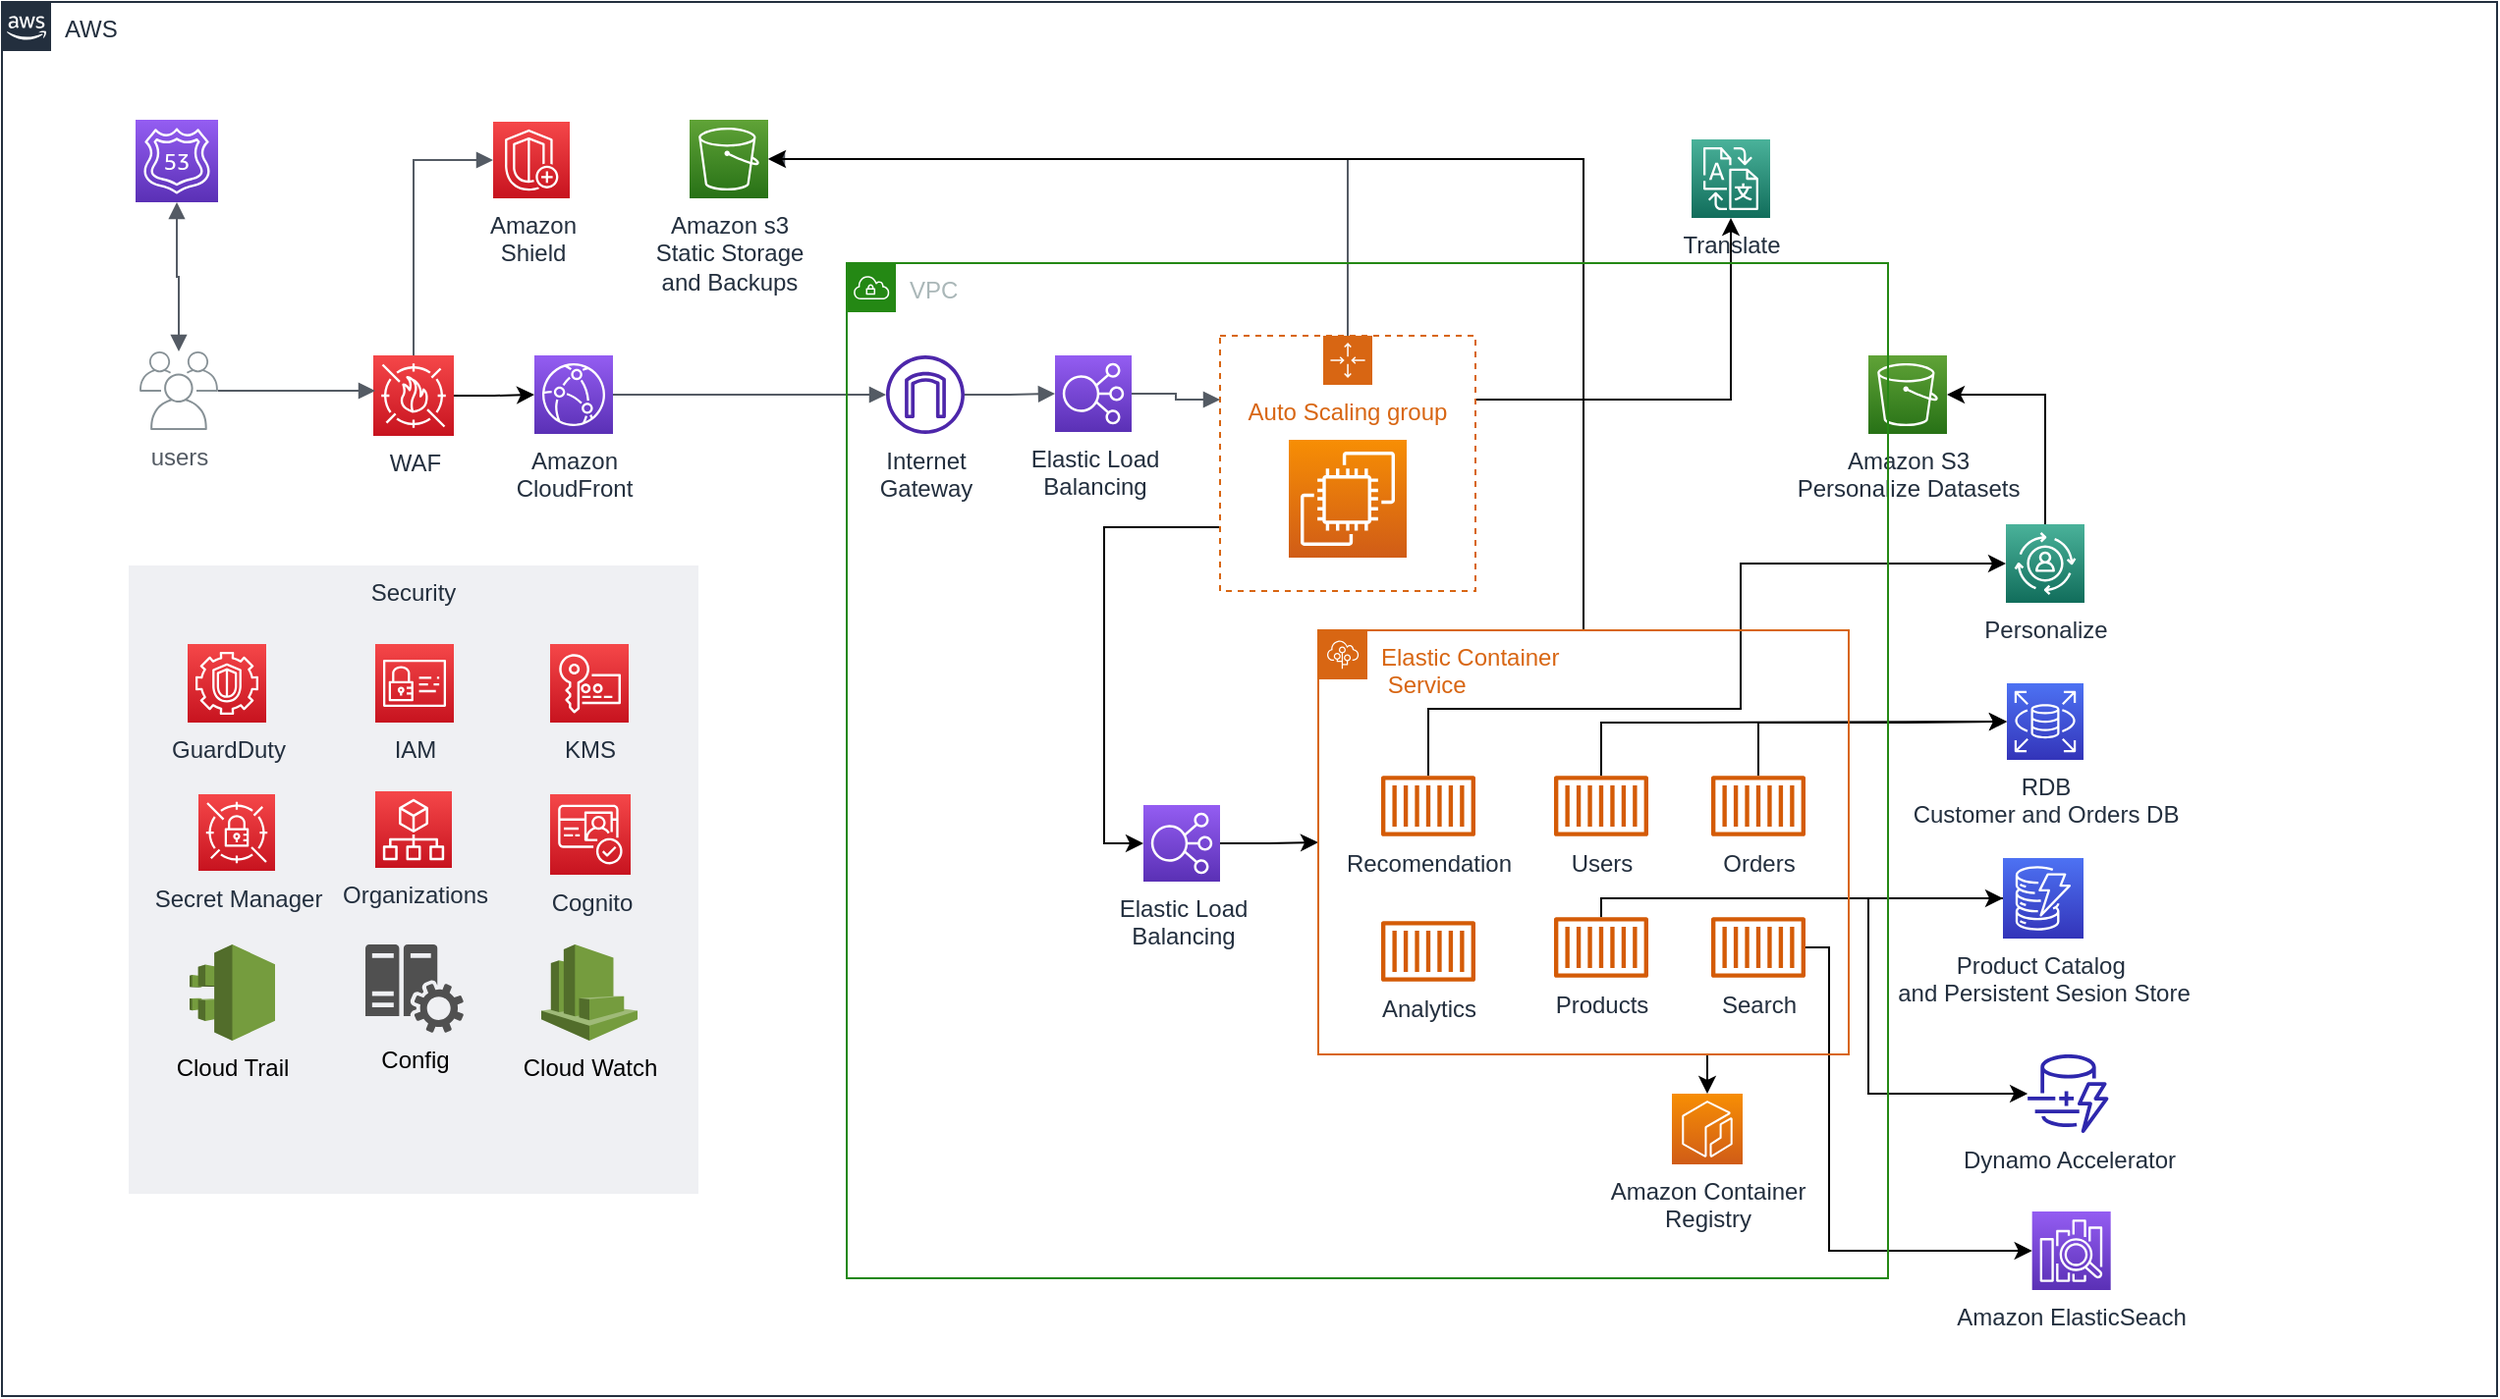 <mxfile version="20.3.3" type="github">
  <diagram id="301SIHyl_arGC_1ZSfzn" name="Page-1">
    <mxGraphModel dx="1749" dy="836" grid="1" gridSize="10" guides="1" tooltips="1" connect="1" arrows="1" fold="1" page="1" pageScale="1" pageWidth="1600" pageHeight="900" math="0" shadow="0">
      <root>
        <mxCell id="0" />
        <mxCell id="1" parent="0" />
        <mxCell id="H-BAMyDs9uWqxnNvnJeo-5" value="Amazon &lt;br&gt;CloudFront" style="sketch=0;points=[[0,0,0],[0.25,0,0],[0.5,0,0],[0.75,0,0],[1,0,0],[0,1,0],[0.25,1,0],[0.5,1,0],[0.75,1,0],[1,1,0],[0,0.25,0],[0,0.5,0],[0,0.75,0],[1,0.25,0],[1,0.5,0],[1,0.75,0]];outlineConnect=0;fontColor=#232F3E;gradientColor=#945DF2;gradientDirection=north;fillColor=#5A30B5;strokeColor=#ffffff;dashed=0;verticalLabelPosition=bottom;verticalAlign=top;align=center;html=1;fontSize=12;fontStyle=0;aspect=fixed;shape=mxgraph.aws4.resourceIcon;resIcon=mxgraph.aws4.cloudfront;" parent="1" vertex="1">
          <mxGeometry x="401" y="280" width="40" height="40" as="geometry" />
        </mxCell>
        <mxCell id="H-BAMyDs9uWqxnNvnJeo-6" value="" style="sketch=0;points=[[0,0,0],[0.25,0,0],[0.5,0,0],[0.75,0,0],[1,0,0],[0,1,0],[0.25,1,0],[0.5,1,0],[0.75,1,0],[1,1,0],[0,0.25,0],[0,0.5,0],[0,0.75,0],[1,0.25,0],[1,0.5,0],[1,0.75,0]];outlineConnect=0;fontColor=#232F3E;gradientColor=#945DF2;gradientDirection=north;fillColor=#5A30B5;strokeColor=#ffffff;dashed=0;verticalLabelPosition=bottom;verticalAlign=top;align=center;html=1;fontSize=12;fontStyle=0;aspect=fixed;shape=mxgraph.aws4.resourceIcon;resIcon=mxgraph.aws4.route_53;" parent="1" vertex="1">
          <mxGeometry x="198" y="160" width="42" height="42" as="geometry" />
        </mxCell>
        <mxCell id="H-BAMyDs9uWqxnNvnJeo-9" value="users" style="sketch=0;outlineConnect=0;gradientColor=none;fontColor=#545B64;strokeColor=none;fillColor=#879196;dashed=0;verticalLabelPosition=bottom;verticalAlign=top;align=center;html=1;fontSize=12;fontStyle=0;aspect=fixed;shape=mxgraph.aws4.illustration_users;pointerEvents=1" parent="1" vertex="1">
          <mxGeometry x="200" y="278" width="40" height="40" as="geometry" />
        </mxCell>
        <mxCell id="H-BAMyDs9uWqxnNvnJeo-13" value="" style="edgeStyle=orthogonalEdgeStyle;html=1;endArrow=block;elbow=vertical;startArrow=block;startFill=1;endFill=1;strokeColor=#545B64;rounded=0;exitX=0.5;exitY=1;exitDx=0;exitDy=0;exitPerimeter=0;" parent="1" source="H-BAMyDs9uWqxnNvnJeo-6" target="H-BAMyDs9uWqxnNvnJeo-9" edge="1">
          <mxGeometry width="100" relative="1" as="geometry">
            <mxPoint x="590" y="410" as="sourcePoint" />
            <mxPoint x="220" y="260" as="targetPoint" />
            <Array as="points">
              <mxPoint x="219" y="240" />
              <mxPoint x="220" y="240" />
            </Array>
          </mxGeometry>
        </mxCell>
        <mxCell id="H-BAMyDs9uWqxnNvnJeo-15" style="edgeStyle=orthogonalEdgeStyle;rounded=0;orthogonalLoop=1;jettySize=auto;html=1;" parent="1" source="H-BAMyDs9uWqxnNvnJeo-14" target="H-BAMyDs9uWqxnNvnJeo-5" edge="1">
          <mxGeometry relative="1" as="geometry" />
        </mxCell>
        <mxCell id="H-BAMyDs9uWqxnNvnJeo-14" value="WAF" style="sketch=0;points=[[0,0,0],[0.25,0,0],[0.5,0,0],[0.75,0,0],[1,0,0],[0,1,0],[0.25,1,0],[0.5,1,0],[0.75,1,0],[1,1,0],[0,0.25,0],[0,0.5,0],[0,0.75,0],[1,0.25,0],[1,0.5,0],[1,0.75,0]];outlineConnect=0;fontColor=#232F3E;gradientColor=#F54749;gradientDirection=north;fillColor=#C7131F;strokeColor=#ffffff;dashed=0;verticalLabelPosition=bottom;verticalAlign=top;align=center;html=1;fontSize=12;fontStyle=0;aspect=fixed;shape=mxgraph.aws4.resourceIcon;resIcon=mxgraph.aws4.waf;" parent="1" vertex="1">
          <mxGeometry x="319" y="280" width="41" height="41" as="geometry" />
        </mxCell>
        <mxCell id="H-BAMyDs9uWqxnNvnJeo-17" value="AWS" style="points=[[0,0],[0.25,0],[0.5,0],[0.75,0],[1,0],[1,0.25],[1,0.5],[1,0.75],[1,1],[0.75,1],[0.5,1],[0.25,1],[0,1],[0,0.75],[0,0.5],[0,0.25]];outlineConnect=0;gradientColor=none;html=1;whiteSpace=wrap;fontSize=12;fontStyle=0;container=0;pointerEvents=0;collapsible=0;recursiveResize=0;shape=mxgraph.aws4.group;grIcon=mxgraph.aws4.group_aws_cloud_alt;strokeColor=#232F3E;fillColor=none;verticalAlign=top;align=left;spacingLeft=30;fontColor=#232F3E;dashed=0;shadow=0;" parent="1" vertex="1">
          <mxGeometry x="130" y="100" width="1270" height="710" as="geometry" />
        </mxCell>
        <mxCell id="H-BAMyDs9uWqxnNvnJeo-20" value="" style="edgeStyle=orthogonalEdgeStyle;html=1;endArrow=block;elbow=vertical;startArrow=none;endFill=1;strokeColor=#545B64;rounded=0;" parent="1" source="H-BAMyDs9uWqxnNvnJeo-9" edge="1">
          <mxGeometry width="100" relative="1" as="geometry">
            <mxPoint x="260" y="298" as="sourcePoint" />
            <mxPoint x="320" y="298" as="targetPoint" />
          </mxGeometry>
        </mxCell>
        <mxCell id="H-BAMyDs9uWqxnNvnJeo-43" value="" style="edgeStyle=orthogonalEdgeStyle;html=1;endArrow=block;elbow=vertical;startArrow=none;endFill=1;strokeColor=#545B64;rounded=0;exitX=1;exitY=0.5;exitDx=0;exitDy=0;exitPerimeter=0;" parent="1" source="H-BAMyDs9uWqxnNvnJeo-5" edge="1">
          <mxGeometry width="100" relative="1" as="geometry">
            <mxPoint x="680" y="410" as="sourcePoint" />
            <mxPoint x="580" y="300" as="targetPoint" />
          </mxGeometry>
        </mxCell>
        <mxCell id="H-BAMyDs9uWqxnNvnJeo-48" value="" style="edgeStyle=orthogonalEdgeStyle;html=1;endArrow=block;elbow=vertical;startArrow=none;endFill=1;strokeColor=#545B64;rounded=0;exitX=0.5;exitY=0;exitDx=0;exitDy=0;exitPerimeter=0;entryX=0;entryY=0.5;entryDx=0;entryDy=0;entryPerimeter=0;" parent="1" source="H-BAMyDs9uWqxnNvnJeo-14" target="H-BAMyDs9uWqxnNvnJeo-2" edge="1">
          <mxGeometry width="100" relative="1" as="geometry">
            <mxPoint x="680" y="410" as="sourcePoint" />
            <mxPoint x="780" y="410" as="targetPoint" />
          </mxGeometry>
        </mxCell>
        <mxCell id="H-BAMyDs9uWqxnNvnJeo-7" value="Amazon s3&lt;br&gt;Static Storage&lt;br&gt;and Backups" style="sketch=0;points=[[0,0,0],[0.25,0,0],[0.5,0,0],[0.75,0,0],[1,0,0],[0,1,0],[0.25,1,0],[0.5,1,0],[0.75,1,0],[1,1,0],[0,0.25,0],[0,0.5,0],[0,0.75,0],[1,0.25,0],[1,0.5,0],[1,0.75,0]];outlineConnect=0;fontColor=#232F3E;gradientColor=#60A337;gradientDirection=north;fillColor=#277116;strokeColor=#ffffff;dashed=0;verticalLabelPosition=bottom;verticalAlign=top;align=center;html=1;fontSize=12;fontStyle=0;aspect=fixed;shape=mxgraph.aws4.resourceIcon;resIcon=mxgraph.aws4.s3;" parent="1" vertex="1">
          <mxGeometry x="480" y="160" width="40" height="40" as="geometry" />
        </mxCell>
        <mxCell id="H-BAMyDs9uWqxnNvnJeo-26" value="" style="edgeStyle=orthogonalEdgeStyle;html=1;endArrow=block;elbow=vertical;startArrow=none;endFill=1;strokeColor=#545B64;rounded=0;exitX=0.5;exitY=0;exitDx=0;exitDy=0;entryX=1;entryY=0.5;entryDx=0;entryDy=0;entryPerimeter=0;" parent="1" source="H-BAMyDs9uWqxnNvnJeo-32" target="H-BAMyDs9uWqxnNvnJeo-7" edge="1">
          <mxGeometry width="100" relative="1" as="geometry">
            <mxPoint x="809" y="257" as="sourcePoint" />
            <mxPoint x="690" y="410" as="targetPoint" />
          </mxGeometry>
        </mxCell>
        <mxCell id="H-BAMyDs9uWqxnNvnJeo-40" value="Translate" style="sketch=0;points=[[0,0,0],[0.25,0,0],[0.5,0,0],[0.75,0,0],[1,0,0],[0,1,0],[0.25,1,0],[0.5,1,0],[0.75,1,0],[1,1,0],[0,0.25,0],[0,0.5,0],[0,0.75,0],[1,0.25,0],[1,0.5,0],[1,0.75,0]];outlineConnect=0;fontColor=#232F3E;gradientColor=#4AB29A;gradientDirection=north;fillColor=#116D5B;strokeColor=#ffffff;dashed=0;verticalLabelPosition=bottom;verticalAlign=top;align=center;html=1;fontSize=12;fontStyle=0;aspect=fixed;shape=mxgraph.aws4.resourceIcon;resIcon=mxgraph.aws4.translate;shadow=0;" parent="1" vertex="1">
          <mxGeometry x="990" y="170" width="40" height="40" as="geometry" />
        </mxCell>
        <mxCell id="Aqlq6MKS9UcMGYGiXaFn-25" style="edgeStyle=orthogonalEdgeStyle;rounded=0;orthogonalLoop=1;jettySize=auto;html=1;entryX=1;entryY=0.5;entryDx=0;entryDy=0;entryPerimeter=0;exitX=0.5;exitY=0;exitDx=0;exitDy=0;exitPerimeter=0;" edge="1" parent="1" source="H-BAMyDs9uWqxnNvnJeo-41" target="Aqlq6MKS9UcMGYGiXaFn-24">
          <mxGeometry relative="1" as="geometry">
            <Array as="points">
              <mxPoint x="1170" y="300" />
            </Array>
          </mxGeometry>
        </mxCell>
        <mxCell id="H-BAMyDs9uWqxnNvnJeo-41" value="Personalize" style="sketch=0;points=[[0,0,0],[0.25,0,0],[0.5,0,0],[0.75,0,0],[1,0,0],[0,1,0],[0.25,1,0],[0.5,1,0],[0.75,1,0],[1,1,0],[0,0.25,0],[0,0.5,0],[0,0.75,0],[1,0.25,0],[1,0.5,0],[1,0.75,0]];outlineConnect=0;fontColor=#232F3E;gradientColor=#4AB29A;gradientDirection=north;fillColor=#116D5B;strokeColor=#ffffff;dashed=0;verticalLabelPosition=bottom;verticalAlign=top;align=center;html=1;fontSize=12;fontStyle=0;aspect=fixed;shape=mxgraph.aws4.resourceIcon;resIcon=mxgraph.aws4.personalize;shadow=0;" parent="1" vertex="1">
          <mxGeometry x="1150" y="366" width="40" height="40" as="geometry" />
        </mxCell>
        <mxCell id="H-BAMyDs9uWqxnNvnJeo-2" value="Amazon &lt;br&gt;Shield" style="sketch=0;points=[[0,0,0],[0.25,0,0],[0.5,0,0],[0.75,0,0],[1,0,0],[0,1,0],[0.25,1,0],[0.5,1,0],[0.75,1,0],[1,1,0],[0,0.25,0],[0,0.5,0],[0,0.75,0],[1,0.25,0],[1,0.5,0],[1,0.75,0]];outlineConnect=0;fontColor=#232F3E;gradientColor=#F54749;gradientDirection=north;fillColor=#C7131F;strokeColor=#ffffff;dashed=0;verticalLabelPosition=bottom;verticalAlign=top;align=center;html=1;fontSize=12;fontStyle=0;aspect=fixed;shape=mxgraph.aws4.resourceIcon;resIcon=mxgraph.aws4.shield;shadow=0;" parent="1" vertex="1">
          <mxGeometry x="380" y="161" width="39" height="39" as="geometry" />
        </mxCell>
        <mxCell id="Aqlq6MKS9UcMGYGiXaFn-12" value="RDB&lt;br&gt;Customer and Orders DB" style="sketch=0;points=[[0,0,0],[0.25,0,0],[0.5,0,0],[0.75,0,0],[1,0,0],[0,1,0],[0.25,1,0],[0.5,1,0],[0.75,1,0],[1,1,0],[0,0.25,0],[0,0.5,0],[0,0.75,0],[1,0.25,0],[1,0.5,0],[1,0.75,0]];outlineConnect=0;fontColor=#232F3E;gradientColor=#4D72F3;gradientDirection=north;fillColor=#3334B9;strokeColor=#ffffff;dashed=0;verticalLabelPosition=bottom;verticalAlign=top;align=center;html=1;fontSize=12;fontStyle=0;aspect=fixed;shape=mxgraph.aws4.resourceIcon;resIcon=mxgraph.aws4.rds;" vertex="1" parent="1">
          <mxGeometry x="1150.5" y="447" width="39" height="39" as="geometry" />
        </mxCell>
        <mxCell id="Aqlq6MKS9UcMGYGiXaFn-13" value="Dynamo Accelerator" style="sketch=0;outlineConnect=0;fontColor=#232F3E;gradientColor=none;fillColor=#2E27AD;strokeColor=none;dashed=0;verticalLabelPosition=bottom;verticalAlign=top;align=center;html=1;fontSize=12;fontStyle=0;aspect=fixed;pointerEvents=1;shape=mxgraph.aws4.dynamodb_dax;" vertex="1" parent="1">
          <mxGeometry x="1160" y="636" width="43.34" height="40" as="geometry" />
        </mxCell>
        <mxCell id="Aqlq6MKS9UcMGYGiXaFn-14" value="Product Catalog&amp;nbsp;&lt;br&gt;and Persistent Sesion Store" style="sketch=0;points=[[0,0,0],[0.25,0,0],[0.5,0,0],[0.75,0,0],[1,0,0],[0,1,0],[0.25,1,0],[0.5,1,0],[0.75,1,0],[1,1,0],[0,0.25,0],[0,0.5,0],[0,0.75,0],[1,0.25,0],[1,0.5,0],[1,0.75,0]];outlineConnect=0;fontColor=#232F3E;gradientColor=#4D72F3;gradientDirection=north;fillColor=#3334B9;strokeColor=#ffffff;dashed=0;verticalLabelPosition=bottom;verticalAlign=top;align=center;html=1;fontSize=12;fontStyle=0;aspect=fixed;shape=mxgraph.aws4.resourceIcon;resIcon=mxgraph.aws4.dynamodb;" vertex="1" parent="1">
          <mxGeometry x="1148.5" y="536" width="41" height="41" as="geometry" />
        </mxCell>
        <mxCell id="Aqlq6MKS9UcMGYGiXaFn-15" style="edgeStyle=orthogonalEdgeStyle;rounded=0;orthogonalLoop=1;jettySize=auto;html=1;entryX=0;entryY=0.5;entryDx=0;entryDy=0;entryPerimeter=0;" edge="1" parent="1" source="Aqlq6MKS9UcMGYGiXaFn-10" target="Aqlq6MKS9UcMGYGiXaFn-14">
          <mxGeometry relative="1" as="geometry">
            <Array as="points">
              <mxPoint x="944" y="556" />
            </Array>
          </mxGeometry>
        </mxCell>
        <mxCell id="Aqlq6MKS9UcMGYGiXaFn-16" style="edgeStyle=orthogonalEdgeStyle;rounded=0;orthogonalLoop=1;jettySize=auto;html=1;exitX=0;exitY=0.5;exitDx=0;exitDy=0;exitPerimeter=0;" edge="1" parent="1" source="Aqlq6MKS9UcMGYGiXaFn-14" target="Aqlq6MKS9UcMGYGiXaFn-13">
          <mxGeometry relative="1" as="geometry">
            <mxPoint x="1090" y="556" as="sourcePoint" />
            <Array as="points">
              <mxPoint x="1080" y="557" />
              <mxPoint x="1080" y="656" />
            </Array>
          </mxGeometry>
        </mxCell>
        <mxCell id="Aqlq6MKS9UcMGYGiXaFn-17" value="Amazon ElasticSeach" style="sketch=0;points=[[0,0,0],[0.25,0,0],[0.5,0,0],[0.75,0,0],[1,0,0],[0,1,0],[0.25,1,0],[0.5,1,0],[0.75,1,0],[1,1,0],[0,0.25,0],[0,0.5,0],[0,0.75,0],[1,0.25,0],[1,0.5,0],[1,0.75,0]];outlineConnect=0;fontColor=#232F3E;gradientColor=#945DF2;gradientDirection=north;fillColor=#5A30B5;strokeColor=#ffffff;dashed=0;verticalLabelPosition=bottom;verticalAlign=top;align=center;html=1;fontSize=12;fontStyle=0;aspect=fixed;shape=mxgraph.aws4.resourceIcon;resIcon=mxgraph.aws4.elasticsearch_service;" vertex="1" parent="1">
          <mxGeometry x="1163.34" y="716" width="40" height="40" as="geometry" />
        </mxCell>
        <mxCell id="Aqlq6MKS9UcMGYGiXaFn-18" style="edgeStyle=orthogonalEdgeStyle;rounded=0;orthogonalLoop=1;jettySize=auto;html=1;entryX=0;entryY=0.5;entryDx=0;entryDy=0;entryPerimeter=0;" edge="1" parent="1" source="Aqlq6MKS9UcMGYGiXaFn-11" target="Aqlq6MKS9UcMGYGiXaFn-17">
          <mxGeometry relative="1" as="geometry">
            <Array as="points">
              <mxPoint x="1060" y="582" />
              <mxPoint x="1060" y="736" />
              <mxPoint x="1153" y="736" />
            </Array>
          </mxGeometry>
        </mxCell>
        <mxCell id="Aqlq6MKS9UcMGYGiXaFn-19" style="edgeStyle=orthogonalEdgeStyle;rounded=0;orthogonalLoop=1;jettySize=auto;html=1;entryX=0;entryY=0.5;entryDx=0;entryDy=0;entryPerimeter=0;" edge="1" parent="1" source="Aqlq6MKS9UcMGYGiXaFn-7" target="Aqlq6MKS9UcMGYGiXaFn-12">
          <mxGeometry relative="1" as="geometry">
            <Array as="points">
              <mxPoint x="944" y="467" />
              <mxPoint x="990" y="467" />
            </Array>
          </mxGeometry>
        </mxCell>
        <mxCell id="Aqlq6MKS9UcMGYGiXaFn-20" style="edgeStyle=orthogonalEdgeStyle;rounded=0;orthogonalLoop=1;jettySize=auto;html=1;entryX=0;entryY=0.5;entryDx=0;entryDy=0;entryPerimeter=0;" edge="1" parent="1" source="Aqlq6MKS9UcMGYGiXaFn-8" target="Aqlq6MKS9UcMGYGiXaFn-12">
          <mxGeometry relative="1" as="geometry">
            <mxPoint x="1024" y="466" as="targetPoint" />
            <Array as="points">
              <mxPoint x="1024" y="467" />
              <mxPoint x="1099" y="467" />
            </Array>
          </mxGeometry>
        </mxCell>
        <mxCell id="Aqlq6MKS9UcMGYGiXaFn-23" style="edgeStyle=orthogonalEdgeStyle;rounded=0;orthogonalLoop=1;jettySize=auto;html=1;entryX=0;entryY=0.5;entryDx=0;entryDy=0;entryPerimeter=0;" edge="1" parent="1" source="Aqlq6MKS9UcMGYGiXaFn-6" target="H-BAMyDs9uWqxnNvnJeo-41">
          <mxGeometry relative="1" as="geometry">
            <Array as="points">
              <mxPoint x="856" y="460" />
              <mxPoint x="1015" y="460" />
              <mxPoint x="1015" y="386" />
            </Array>
          </mxGeometry>
        </mxCell>
        <mxCell id="Aqlq6MKS9UcMGYGiXaFn-26" style="edgeStyle=orthogonalEdgeStyle;rounded=0;orthogonalLoop=1;jettySize=auto;html=1;exitX=1;exitY=0.5;exitDx=0;exitDy=0;exitPerimeter=0;" edge="1" parent="1" source="H-BAMyDs9uWqxnNvnJeo-27" target="Aqlq6MKS9UcMGYGiXaFn-5">
          <mxGeometry relative="1" as="geometry" />
        </mxCell>
        <mxCell id="H-BAMyDs9uWqxnNvnJeo-27" value="Elastic Load&lt;br&gt;Balancing" style="sketch=0;points=[[0,0,0],[0.25,0,0],[0.5,0,0],[0.75,0,0],[1,0,0],[0,1,0],[0.25,1,0],[0.5,1,0],[0.75,1,0],[1,1,0],[0,0.25,0],[0,0.5,0],[0,0.75,0],[1,0.25,0],[1,0.5,0],[1,0.75,0]];outlineConnect=0;fontColor=#232F3E;gradientColor=#945DF2;gradientDirection=north;fillColor=#5A30B5;strokeColor=#ffffff;dashed=0;verticalLabelPosition=bottom;verticalAlign=top;align=center;html=1;fontSize=12;fontStyle=0;aspect=fixed;shape=mxgraph.aws4.resourceIcon;resIcon=mxgraph.aws4.elastic_load_balancing;" parent="1" vertex="1">
          <mxGeometry x="711" y="509" width="39" height="39" as="geometry" />
        </mxCell>
        <mxCell id="H-BAMyDs9uWqxnNvnJeo-4" value="Elastic Load&lt;br&gt;Balancing" style="sketch=0;points=[[0,0,0],[0.25,0,0],[0.5,0,0],[0.75,0,0],[1,0,0],[0,1,0],[0.25,1,0],[0.5,1,0],[0.75,1,0],[1,1,0],[0,0.25,0],[0,0.5,0],[0,0.75,0],[1,0.25,0],[1,0.5,0],[1,0.75,0]];outlineConnect=0;fontColor=#232F3E;gradientColor=#945DF2;gradientDirection=north;fillColor=#5A30B5;strokeColor=#ffffff;dashed=0;verticalLabelPosition=bottom;verticalAlign=top;align=center;html=1;fontSize=12;fontStyle=0;aspect=fixed;shape=mxgraph.aws4.resourceIcon;resIcon=mxgraph.aws4.elastic_load_balancing;" parent="1" vertex="1">
          <mxGeometry x="666" y="280" width="39" height="39" as="geometry" />
        </mxCell>
        <mxCell id="Aqlq6MKS9UcMGYGiXaFn-27" style="edgeStyle=orthogonalEdgeStyle;rounded=0;orthogonalLoop=1;jettySize=auto;html=1;exitX=0;exitY=0.75;exitDx=0;exitDy=0;entryX=0;entryY=0.5;entryDx=0;entryDy=0;entryPerimeter=0;" edge="1" parent="1" source="H-BAMyDs9uWqxnNvnJeo-32" target="H-BAMyDs9uWqxnNvnJeo-27">
          <mxGeometry relative="1" as="geometry" />
        </mxCell>
        <mxCell id="Aqlq6MKS9UcMGYGiXaFn-30" style="edgeStyle=orthogonalEdgeStyle;rounded=0;orthogonalLoop=1;jettySize=auto;html=1;exitX=1;exitY=0.25;exitDx=0;exitDy=0;" edge="1" parent="1" source="H-BAMyDs9uWqxnNvnJeo-32" target="H-BAMyDs9uWqxnNvnJeo-40">
          <mxGeometry relative="1" as="geometry" />
        </mxCell>
        <mxCell id="H-BAMyDs9uWqxnNvnJeo-32" value="Auto Scaling group" style="points=[[0,0],[0.25,0],[0.5,0],[0.75,0],[1,0],[1,0.25],[1,0.5],[1,0.75],[1,1],[0.75,1],[0.5,1],[0.25,1],[0,1],[0,0.75],[0,0.5],[0,0.25]];outlineConnect=0;gradientColor=none;html=1;whiteSpace=wrap;fontSize=12;fontStyle=0;container=1;pointerEvents=0;collapsible=0;recursiveResize=0;shape=mxgraph.aws4.groupCenter;grIcon=mxgraph.aws4.group_auto_scaling_group;grStroke=1;strokeColor=#D86613;fillColor=none;verticalAlign=top;align=center;fontColor=#D86613;dashed=1;spacingTop=25;shadow=0;" parent="1" vertex="1">
          <mxGeometry x="750" y="270" width="130" height="130" as="geometry" />
        </mxCell>
        <mxCell id="H-BAMyDs9uWqxnNvnJeo-33" value="" style="sketch=0;points=[[0,0,0],[0.25,0,0],[0.5,0,0],[0.75,0,0],[1,0,0],[0,1,0],[0.25,1,0],[0.5,1,0],[0.75,1,0],[1,1,0],[0,0.25,0],[0,0.5,0],[0,0.75,0],[1,0.25,0],[1,0.5,0],[1,0.75,0]];outlineConnect=0;fontColor=#232F3E;gradientColor=#F78E04;gradientDirection=north;fillColor=#D05C17;strokeColor=#ffffff;dashed=0;verticalLabelPosition=bottom;verticalAlign=top;align=center;html=1;fontSize=12;fontStyle=0;aspect=fixed;shape=mxgraph.aws4.resourceIcon;resIcon=mxgraph.aws4.ec2;shadow=0;" parent="H-BAMyDs9uWqxnNvnJeo-32" vertex="1">
          <mxGeometry x="35" y="53" width="60" height="60" as="geometry" />
        </mxCell>
        <mxCell id="H-BAMyDs9uWqxnNvnJeo-42" value="Internet&lt;br&gt;Gateway" style="sketch=0;outlineConnect=0;fontColor=#232F3E;gradientColor=none;fillColor=#4D27AA;strokeColor=none;dashed=0;verticalLabelPosition=bottom;verticalAlign=top;align=center;html=1;fontSize=12;fontStyle=0;aspect=fixed;pointerEvents=1;shape=mxgraph.aws4.internet_gateway;shadow=0;" parent="1" vertex="1">
          <mxGeometry x="580" y="280" width="40" height="40" as="geometry" />
        </mxCell>
        <mxCell id="H-BAMyDs9uWqxnNvnJeo-44" value="" style="edgeStyle=orthogonalEdgeStyle;html=1;endArrow=block;elbow=vertical;startArrow=none;endFill=1;strokeColor=#545B64;rounded=0;entryX=0;entryY=0.5;entryDx=0;entryDy=0;entryPerimeter=0;" parent="1" source="H-BAMyDs9uWqxnNvnJeo-42" target="H-BAMyDs9uWqxnNvnJeo-4" edge="1">
          <mxGeometry width="100" relative="1" as="geometry">
            <mxPoint x="680" y="410" as="sourcePoint" />
            <mxPoint x="780" y="410" as="targetPoint" />
          </mxGeometry>
        </mxCell>
        <mxCell id="H-BAMyDs9uWqxnNvnJeo-25" value="" style="edgeStyle=orthogonalEdgeStyle;html=1;endArrow=block;elbow=vertical;startArrow=none;endFill=1;strokeColor=#545B64;rounded=0;exitX=1;exitY=0.5;exitDx=0;exitDy=0;exitPerimeter=0;entryX=0;entryY=0.25;entryDx=0;entryDy=0;" parent="1" source="H-BAMyDs9uWqxnNvnJeo-4" target="H-BAMyDs9uWqxnNvnJeo-32" edge="1">
          <mxGeometry width="100" relative="1" as="geometry">
            <mxPoint x="656" y="410" as="sourcePoint" />
            <mxPoint x="744" y="289.5" as="targetPoint" />
          </mxGeometry>
        </mxCell>
        <mxCell id="Aqlq6MKS9UcMGYGiXaFn-28" style="edgeStyle=orthogonalEdgeStyle;rounded=0;orthogonalLoop=1;jettySize=auto;html=1;exitX=0.5;exitY=0;exitDx=0;exitDy=0;" edge="1" parent="1" source="Aqlq6MKS9UcMGYGiXaFn-5">
          <mxGeometry relative="1" as="geometry">
            <mxPoint x="520" y="180" as="targetPoint" />
            <Array as="points">
              <mxPoint x="935" y="180" />
            </Array>
          </mxGeometry>
        </mxCell>
        <mxCell id="Aqlq6MKS9UcMGYGiXaFn-29" style="edgeStyle=orthogonalEdgeStyle;rounded=0;orthogonalLoop=1;jettySize=auto;html=1;exitX=0.75;exitY=1;exitDx=0;exitDy=0;entryX=0.5;entryY=0;entryDx=0;entryDy=0;entryPerimeter=0;" edge="1" parent="1" source="Aqlq6MKS9UcMGYGiXaFn-5" target="Aqlq6MKS9UcMGYGiXaFn-21">
          <mxGeometry relative="1" as="geometry" />
        </mxCell>
        <mxCell id="Aqlq6MKS9UcMGYGiXaFn-5" value="Elastic Container&lt;br&gt;&amp;nbsp;Service" style="points=[[0,0],[0.25,0],[0.5,0],[0.75,0],[1,0],[1,0.25],[1,0.5],[1,0.75],[1,1],[0.75,1],[0.5,1],[0.25,1],[0,1],[0,0.75],[0,0.5],[0,0.25]];outlineConnect=0;gradientColor=none;html=1;whiteSpace=wrap;fontSize=12;fontStyle=0;container=1;pointerEvents=0;collapsible=0;recursiveResize=0;shape=mxgraph.aws4.group;grIcon=mxgraph.aws4.group_elastic_beanstalk;strokeColor=#D86613;fillColor=none;verticalAlign=top;align=left;spacingLeft=30;fontColor=#D86613;dashed=0;" vertex="1" parent="1">
          <mxGeometry x="800" y="420" width="270" height="216" as="geometry" />
        </mxCell>
        <mxCell id="Aqlq6MKS9UcMGYGiXaFn-6" value="Recomendation" style="sketch=0;outlineConnect=0;fontColor=#232F3E;gradientColor=none;fillColor=#D45B07;strokeColor=none;dashed=0;verticalLabelPosition=bottom;verticalAlign=top;align=center;html=1;fontSize=12;fontStyle=0;aspect=fixed;pointerEvents=1;shape=mxgraph.aws4.container_1;" vertex="1" parent="Aqlq6MKS9UcMGYGiXaFn-5">
          <mxGeometry x="32" y="74" width="48" height="31" as="geometry" />
        </mxCell>
        <mxCell id="Aqlq6MKS9UcMGYGiXaFn-7" value="Users" style="sketch=0;outlineConnect=0;fontColor=#232F3E;gradientColor=none;fillColor=#D45B07;strokeColor=none;dashed=0;verticalLabelPosition=bottom;verticalAlign=top;align=center;html=1;fontSize=12;fontStyle=0;aspect=fixed;pointerEvents=1;shape=mxgraph.aws4.container_1;" vertex="1" parent="Aqlq6MKS9UcMGYGiXaFn-5">
          <mxGeometry x="120" y="74" width="48" height="31" as="geometry" />
        </mxCell>
        <mxCell id="Aqlq6MKS9UcMGYGiXaFn-8" value="Orders" style="sketch=0;outlineConnect=0;fontColor=#232F3E;gradientColor=none;fillColor=#D45B07;strokeColor=none;dashed=0;verticalLabelPosition=bottom;verticalAlign=top;align=center;html=1;fontSize=12;fontStyle=0;aspect=fixed;pointerEvents=1;shape=mxgraph.aws4.container_1;" vertex="1" parent="Aqlq6MKS9UcMGYGiXaFn-5">
          <mxGeometry x="200" y="74" width="48" height="31" as="geometry" />
        </mxCell>
        <mxCell id="Aqlq6MKS9UcMGYGiXaFn-9" value="Analytics" style="sketch=0;outlineConnect=0;fontColor=#232F3E;gradientColor=none;fillColor=#D45B07;strokeColor=none;dashed=0;verticalLabelPosition=bottom;verticalAlign=top;align=center;html=1;fontSize=12;fontStyle=0;aspect=fixed;pointerEvents=1;shape=mxgraph.aws4.container_1;" vertex="1" parent="Aqlq6MKS9UcMGYGiXaFn-5">
          <mxGeometry x="32" y="148" width="48" height="31" as="geometry" />
        </mxCell>
        <mxCell id="Aqlq6MKS9UcMGYGiXaFn-10" value="Products" style="sketch=0;outlineConnect=0;fontColor=#232F3E;gradientColor=none;fillColor=#D45B07;strokeColor=none;dashed=0;verticalLabelPosition=bottom;verticalAlign=top;align=center;html=1;fontSize=12;fontStyle=0;aspect=fixed;pointerEvents=1;shape=mxgraph.aws4.container_1;" vertex="1" parent="Aqlq6MKS9UcMGYGiXaFn-5">
          <mxGeometry x="120" y="146" width="48" height="31" as="geometry" />
        </mxCell>
        <mxCell id="Aqlq6MKS9UcMGYGiXaFn-11" value="Search" style="sketch=0;outlineConnect=0;fontColor=#232F3E;gradientColor=none;fillColor=#D45B07;strokeColor=none;dashed=0;verticalLabelPosition=bottom;verticalAlign=top;align=center;html=1;fontSize=12;fontStyle=0;aspect=fixed;pointerEvents=1;shape=mxgraph.aws4.container_1;" vertex="1" parent="Aqlq6MKS9UcMGYGiXaFn-5">
          <mxGeometry x="200" y="146" width="48" height="31" as="geometry" />
        </mxCell>
        <mxCell id="Aqlq6MKS9UcMGYGiXaFn-21" value="Amazon Container&lt;br&gt;Registry" style="sketch=0;points=[[0,0,0],[0.25,0,0],[0.5,0,0],[0.75,0,0],[1,0,0],[0,1,0],[0.25,1,0],[0.5,1,0],[0.75,1,0],[1,1,0],[0,0.25,0],[0,0.5,0],[0,0.75,0],[1,0.25,0],[1,0.5,0],[1,0.75,0]];outlineConnect=0;fontColor=#232F3E;gradientColor=#F78E04;gradientDirection=north;fillColor=#D05C17;strokeColor=#ffffff;dashed=0;verticalLabelPosition=bottom;verticalAlign=top;align=center;html=1;fontSize=12;fontStyle=0;aspect=fixed;shape=mxgraph.aws4.resourceIcon;resIcon=mxgraph.aws4.ecr;" vertex="1" parent="1">
          <mxGeometry x="980" y="656" width="36" height="36" as="geometry" />
        </mxCell>
        <mxCell id="Aqlq6MKS9UcMGYGiXaFn-24" value="Amazon S3&lt;br&gt;Personalize Datasets" style="sketch=0;points=[[0,0,0],[0.25,0,0],[0.5,0,0],[0.75,0,0],[1,0,0],[0,1,0],[0.25,1,0],[0.5,1,0],[0.75,1,0],[1,1,0],[0,0.25,0],[0,0.5,0],[0,0.75,0],[1,0.25,0],[1,0.5,0],[1,0.75,0]];outlineConnect=0;fontColor=#232F3E;gradientColor=#60A337;gradientDirection=north;fillColor=#277116;strokeColor=#ffffff;dashed=0;verticalLabelPosition=bottom;verticalAlign=top;align=center;html=1;fontSize=12;fontStyle=0;aspect=fixed;shape=mxgraph.aws4.resourceIcon;resIcon=mxgraph.aws4.s3;" vertex="1" parent="1">
          <mxGeometry x="1080" y="280" width="40" height="40" as="geometry" />
        </mxCell>
        <mxCell id="Aqlq6MKS9UcMGYGiXaFn-39" value="VPC" style="points=[[0,0],[0.25,0],[0.5,0],[0.75,0],[1,0],[1,0.25],[1,0.5],[1,0.75],[1,1],[0.75,1],[0.5,1],[0.25,1],[0,1],[0,0.75],[0,0.5],[0,0.25]];outlineConnect=0;gradientColor=none;html=1;whiteSpace=wrap;fontSize=12;fontStyle=0;container=1;pointerEvents=0;collapsible=0;recursiveResize=0;shape=mxgraph.aws4.group;grIcon=mxgraph.aws4.group_vpc;strokeColor=#248814;fillColor=none;verticalAlign=top;align=left;spacingLeft=30;fontColor=#AAB7B8;dashed=0;" vertex="1" parent="1">
          <mxGeometry x="560" y="233" width="530" height="517" as="geometry" />
        </mxCell>
        <mxCell id="Aqlq6MKS9UcMGYGiXaFn-41" value="Cloud " style="group" vertex="1" connectable="0" parent="1">
          <mxGeometry x="194.5" y="387" width="290" height="329" as="geometry" />
        </mxCell>
        <mxCell id="Aqlq6MKS9UcMGYGiXaFn-40" value="Security" style="fillColor=#EFF0F3;strokeColor=none;dashed=0;verticalAlign=top;fontStyle=0;fontColor=#232F3D;" vertex="1" parent="Aqlq6MKS9UcMGYGiXaFn-41">
          <mxGeometry width="290" height="320" as="geometry" />
        </mxCell>
        <mxCell id="Aqlq6MKS9UcMGYGiXaFn-37" value="Secret Manager" style="sketch=0;points=[[0,0,0],[0.25,0,0],[0.5,0,0],[0.75,0,0],[1,0,0],[0,1,0],[0.25,1,0],[0.5,1,0],[0.75,1,0],[1,1,0],[0,0.25,0],[0,0.5,0],[0,0.75,0],[1,0.25,0],[1,0.5,0],[1,0.75,0]];outlineConnect=0;fontColor=#232F3E;gradientColor=#F54749;gradientDirection=north;fillColor=#C7131F;strokeColor=#ffffff;dashed=0;verticalLabelPosition=bottom;verticalAlign=top;align=center;html=1;fontSize=12;fontStyle=0;aspect=fixed;shape=mxgraph.aws4.resourceIcon;resIcon=mxgraph.aws4.secrets_manager;" vertex="1" parent="Aqlq6MKS9UcMGYGiXaFn-41">
          <mxGeometry x="35.5" y="116.514" width="39" height="39" as="geometry" />
        </mxCell>
        <mxCell id="Aqlq6MKS9UcMGYGiXaFn-42" value="" style="group" vertex="1" connectable="0" parent="Aqlq6MKS9UcMGYGiXaFn-41">
          <mxGeometry width="290" height="329" as="geometry" />
        </mxCell>
        <mxCell id="Aqlq6MKS9UcMGYGiXaFn-33" value="GuardDuty" style="sketch=0;points=[[0,0,0],[0.25,0,0],[0.5,0,0],[0.75,0,0],[1,0,0],[0,1,0],[0.25,1,0],[0.5,1,0],[0.75,1,0],[1,1,0],[0,0.25,0],[0,0.5,0],[0,0.75,0],[1,0.25,0],[1,0.5,0],[1,0.75,0]];outlineConnect=0;fontColor=#232F3E;gradientColor=#F54749;gradientDirection=north;fillColor=#C7131F;strokeColor=#ffffff;dashed=0;verticalLabelPosition=bottom;verticalAlign=top;align=center;html=1;fontSize=12;fontStyle=0;aspect=fixed;shape=mxgraph.aws4.resourceIcon;resIcon=mxgraph.aws4.guardduty;" vertex="1" parent="Aqlq6MKS9UcMGYGiXaFn-42">
          <mxGeometry x="30" y="40.001" width="40" height="40" as="geometry" />
        </mxCell>
        <mxCell id="Aqlq6MKS9UcMGYGiXaFn-34" value="IAM" style="sketch=0;points=[[0,0,0],[0.25,0,0],[0.5,0,0],[0.75,0,0],[1,0,0],[0,1,0],[0.25,1,0],[0.5,1,0],[0.75,1,0],[1,1,0],[0,0.25,0],[0,0.5,0],[0,0.75,0],[1,0.25,0],[1,0.5,0],[1,0.75,0]];outlineConnect=0;fontColor=#232F3E;gradientColor=#F54749;gradientDirection=north;fillColor=#C7131F;strokeColor=#ffffff;dashed=0;verticalLabelPosition=bottom;verticalAlign=top;align=center;html=1;fontSize=12;fontStyle=0;aspect=fixed;shape=mxgraph.aws4.resourceIcon;resIcon=mxgraph.aws4.identity_and_access_management;" vertex="1" parent="Aqlq6MKS9UcMGYGiXaFn-42">
          <mxGeometry x="125.5" y="40.001" width="40" height="40" as="geometry" />
        </mxCell>
        <mxCell id="Aqlq6MKS9UcMGYGiXaFn-36" value="KMS" style="sketch=0;points=[[0,0,0],[0.25,0,0],[0.5,0,0],[0.75,0,0],[1,0,0],[0,1,0],[0.25,1,0],[0.5,1,0],[0.75,1,0],[1,1,0],[0,0.25,0],[0,0.5,0],[0,0.75,0],[1,0.25,0],[1,0.5,0],[1,0.75,0]];outlineConnect=0;fontColor=#232F3E;gradientColor=#F54749;gradientDirection=north;fillColor=#C7131F;strokeColor=#ffffff;dashed=0;verticalLabelPosition=bottom;verticalAlign=top;align=center;html=1;fontSize=12;fontStyle=0;aspect=fixed;shape=mxgraph.aws4.resourceIcon;resIcon=mxgraph.aws4.key_management_service;" vertex="1" parent="Aqlq6MKS9UcMGYGiXaFn-42">
          <mxGeometry x="214.5" y="40.001" width="40" height="40" as="geometry" />
        </mxCell>
        <mxCell id="Aqlq6MKS9UcMGYGiXaFn-38" value="Organizations" style="sketch=0;points=[[0,0,0],[0.25,0,0],[0.5,0,0],[0.75,0,0],[1,0,0],[0,1,0],[0.25,1,0],[0.5,1,0],[0.75,1,0],[1,1,0],[0,0.25,0],[0,0.5,0],[0,0.75,0],[1,0.25,0],[1,0.5,0],[1,0.75,0]];outlineConnect=0;fontColor=#232F3E;gradientColor=#F54749;gradientDirection=north;fillColor=#C7131F;strokeColor=#ffffff;dashed=0;verticalLabelPosition=bottom;verticalAlign=top;align=center;html=1;fontSize=12;fontStyle=0;aspect=fixed;shape=mxgraph.aws4.resourceIcon;resIcon=mxgraph.aws4.organizations;" vertex="1" parent="Aqlq6MKS9UcMGYGiXaFn-42">
          <mxGeometry x="125.5" y="115.004" width="39" height="39" as="geometry" />
        </mxCell>
        <mxCell id="Aqlq6MKS9UcMGYGiXaFn-44" value="Config" style="sketch=0;pointerEvents=1;shadow=0;dashed=0;html=1;strokeColor=none;labelPosition=center;verticalLabelPosition=bottom;verticalAlign=top;align=center;fillColor=#505050;shape=mxgraph.mscae.oms.config_assessment" vertex="1" parent="Aqlq6MKS9UcMGYGiXaFn-42">
          <mxGeometry x="120.5" y="193" width="50" height="45" as="geometry" />
        </mxCell>
        <mxCell id="Aqlq6MKS9UcMGYGiXaFn-45" value="Cloud Watch" style="outlineConnect=0;dashed=0;verticalLabelPosition=bottom;verticalAlign=top;align=center;html=1;shape=mxgraph.aws3.cloudwatch;fillColor=#759C3E;gradientColor=none;" vertex="1" parent="Aqlq6MKS9UcMGYGiXaFn-42">
          <mxGeometry x="210" y="193" width="49" height="49" as="geometry" />
        </mxCell>
        <mxCell id="Aqlq6MKS9UcMGYGiXaFn-35" value="Cognito" style="sketch=0;points=[[0,0,0],[0.25,0,0],[0.5,0,0],[0.75,0,0],[1,0,0],[0,1,0],[0.25,1,0],[0.5,1,0],[0.75,1,0],[1,1,0],[0,0.25,0],[0,0.5,0],[0,0.75,0],[1,0.25,0],[1,0.5,0],[1,0.75,0]];outlineConnect=0;fontColor=#232F3E;gradientColor=#F54749;gradientDirection=north;fillColor=#C7131F;strokeColor=#ffffff;dashed=0;verticalLabelPosition=bottom;verticalAlign=top;align=center;html=1;fontSize=12;fontStyle=0;aspect=fixed;shape=mxgraph.aws4.resourceIcon;resIcon=mxgraph.aws4.cognito;" vertex="1" parent="Aqlq6MKS9UcMGYGiXaFn-41">
          <mxGeometry x="214.5" y="116.516" width="41" height="41" as="geometry" />
        </mxCell>
        <mxCell id="Aqlq6MKS9UcMGYGiXaFn-43" value="Cloud Trail" style="outlineConnect=0;dashed=0;verticalLabelPosition=bottom;verticalAlign=top;align=center;html=1;shape=mxgraph.aws3.cloudtrail;fillColor=#759C3E;gradientColor=none;" vertex="1" parent="Aqlq6MKS9UcMGYGiXaFn-41">
          <mxGeometry x="31" y="193" width="43.5" height="49" as="geometry" />
        </mxCell>
      </root>
    </mxGraphModel>
  </diagram>
</mxfile>
